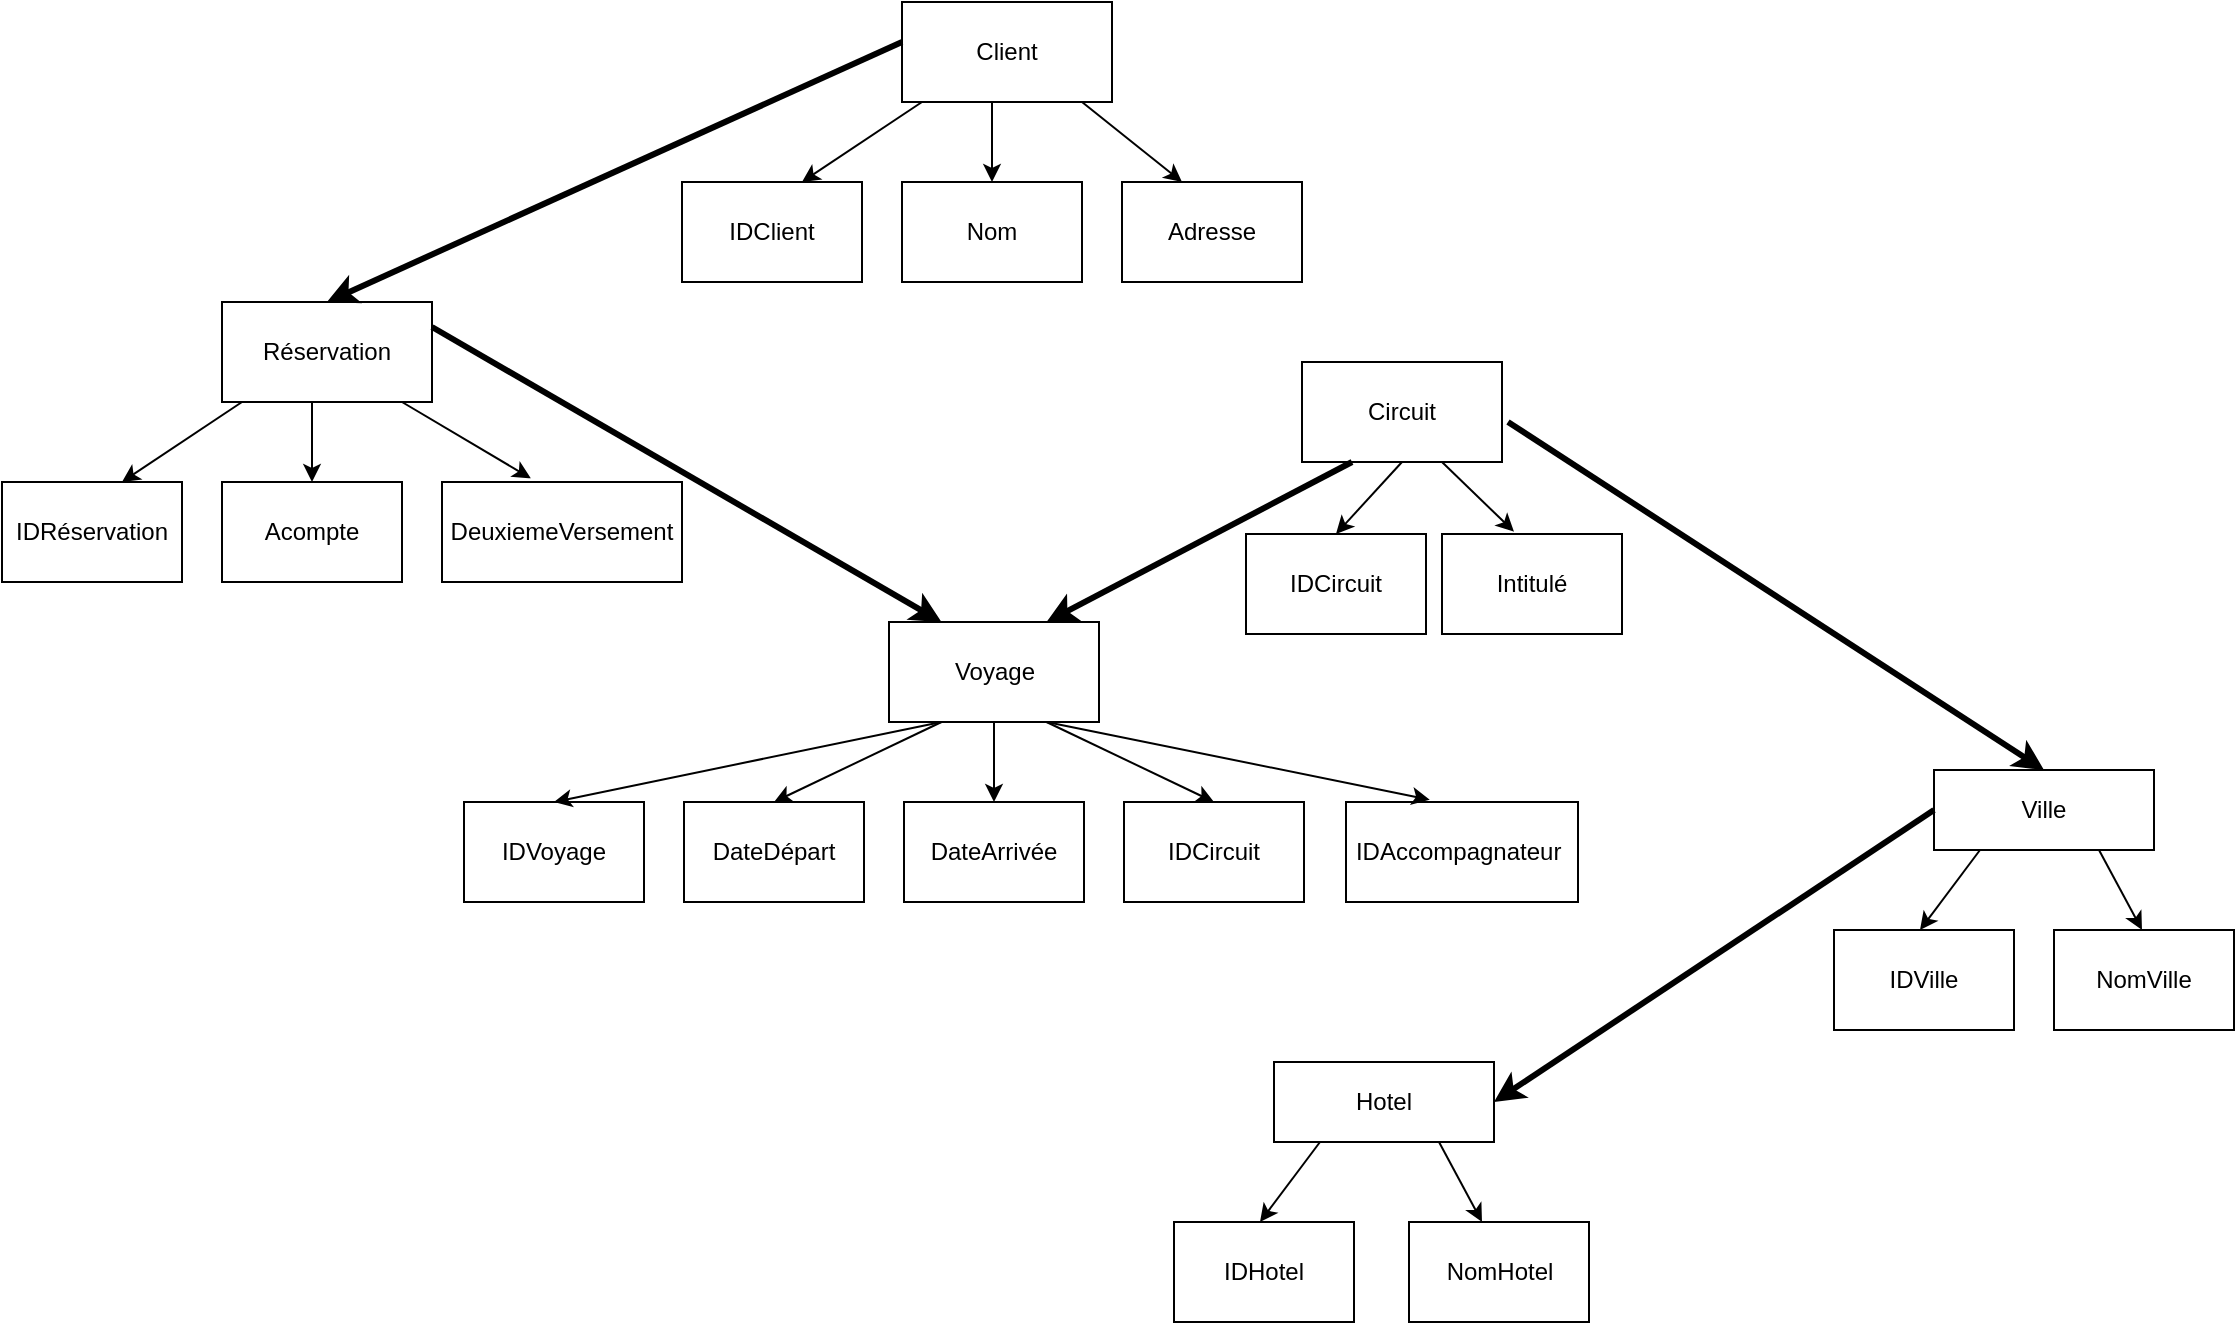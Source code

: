 <mxfile version="28.2.4">
  <diagram name="Page-1" id="kHQ-dRS-PviATXGabiS1">
    <mxGraphModel dx="1287" dy="824" grid="0" gridSize="10" guides="1" tooltips="1" connect="1" arrows="1" fold="1" page="0" pageScale="1" pageWidth="827" pageHeight="1169" math="0" shadow="0">
      <root>
        <mxCell id="0" />
        <mxCell id="1" parent="0" />
        <mxCell id="-93QlUyqvvpyU7iKsGma-2" value="Client" style="rounded=0;whiteSpace=wrap;html=1;" vertex="1" parent="1">
          <mxGeometry x="524" y="30" width="105" height="50" as="geometry" />
        </mxCell>
        <mxCell id="-93QlUyqvvpyU7iKsGma-3" value="Ville" style="rounded=0;whiteSpace=wrap;html=1;" vertex="1" parent="1">
          <mxGeometry x="1040" y="414" width="110" height="40" as="geometry" />
        </mxCell>
        <mxCell id="-93QlUyqvvpyU7iKsGma-6" value="IDClient" style="rounded=0;whiteSpace=wrap;html=1;" vertex="1" parent="1">
          <mxGeometry x="414" y="120" width="90" height="50" as="geometry" />
        </mxCell>
        <mxCell id="-93QlUyqvvpyU7iKsGma-8" value="Nom" style="rounded=0;whiteSpace=wrap;html=1;" vertex="1" parent="1">
          <mxGeometry x="524" y="120" width="90" height="50" as="geometry" />
        </mxCell>
        <mxCell id="-93QlUyqvvpyU7iKsGma-9" value="Adresse" style="rounded=0;whiteSpace=wrap;html=1;" vertex="1" parent="1">
          <mxGeometry x="634" y="120" width="90" height="50" as="geometry" />
        </mxCell>
        <mxCell id="-93QlUyqvvpyU7iKsGma-10" value="" style="endArrow=classic;html=1;rounded=0;" edge="1" parent="1">
          <mxGeometry width="50" height="50" relative="1" as="geometry">
            <mxPoint x="534" y="80" as="sourcePoint" />
            <mxPoint x="474" y="120" as="targetPoint" />
          </mxGeometry>
        </mxCell>
        <mxCell id="-93QlUyqvvpyU7iKsGma-11" value="" style="endArrow=classic;html=1;rounded=0;" edge="1" parent="1">
          <mxGeometry width="50" height="50" relative="1" as="geometry">
            <mxPoint x="569" y="80" as="sourcePoint" />
            <mxPoint x="569" y="120" as="targetPoint" />
          </mxGeometry>
        </mxCell>
        <mxCell id="-93QlUyqvvpyU7iKsGma-12" value="" style="endArrow=classic;html=1;rounded=0;" edge="1" parent="1">
          <mxGeometry width="50" height="50" relative="1" as="geometry">
            <mxPoint x="614" y="80" as="sourcePoint" />
            <mxPoint x="664" y="120" as="targetPoint" />
          </mxGeometry>
        </mxCell>
        <mxCell id="-93QlUyqvvpyU7iKsGma-15" value="" style="endArrow=classic;html=1;rounded=0;" edge="1" parent="1">
          <mxGeometry width="50" height="50" relative="1" as="geometry">
            <mxPoint x="1063" y="454" as="sourcePoint" />
            <mxPoint x="1033" y="494" as="targetPoint" />
          </mxGeometry>
        </mxCell>
        <mxCell id="-93QlUyqvvpyU7iKsGma-16" value="" style="endArrow=classic;html=1;rounded=0;exitX=0.75;exitY=1;exitDx=0;exitDy=0;" edge="1" parent="1" source="-93QlUyqvvpyU7iKsGma-3">
          <mxGeometry width="50" height="50" relative="1" as="geometry">
            <mxPoint x="1164" y="494" as="sourcePoint" />
            <mxPoint x="1144" y="494" as="targetPoint" />
          </mxGeometry>
        </mxCell>
        <mxCell id="-93QlUyqvvpyU7iKsGma-19" value="IDVille" style="rounded=0;whiteSpace=wrap;html=1;" vertex="1" parent="1">
          <mxGeometry x="990" y="494" width="90" height="50" as="geometry" />
        </mxCell>
        <mxCell id="-93QlUyqvvpyU7iKsGma-20" value="NomVille" style="rounded=0;whiteSpace=wrap;html=1;" vertex="1" parent="1">
          <mxGeometry x="1100" y="494" width="90" height="50" as="geometry" />
        </mxCell>
        <mxCell id="-93QlUyqvvpyU7iKsGma-26" value="Hotel" style="rounded=0;whiteSpace=wrap;html=1;" vertex="1" parent="1">
          <mxGeometry x="710" y="560" width="110" height="40" as="geometry" />
        </mxCell>
        <mxCell id="-93QlUyqvvpyU7iKsGma-27" value="" style="endArrow=classic;html=1;rounded=0;" edge="1" parent="1">
          <mxGeometry width="50" height="50" relative="1" as="geometry">
            <mxPoint x="733" y="600" as="sourcePoint" />
            <mxPoint x="703" y="640" as="targetPoint" />
          </mxGeometry>
        </mxCell>
        <mxCell id="-93QlUyqvvpyU7iKsGma-28" value="" style="endArrow=classic;html=1;rounded=0;exitX=0.75;exitY=1;exitDx=0;exitDy=0;" edge="1" parent="1" source="-93QlUyqvvpyU7iKsGma-26">
          <mxGeometry width="50" height="50" relative="1" as="geometry">
            <mxPoint x="834" y="640" as="sourcePoint" />
            <mxPoint x="814" y="640" as="targetPoint" />
          </mxGeometry>
        </mxCell>
        <mxCell id="-93QlUyqvvpyU7iKsGma-29" value="IDHotel" style="rounded=0;whiteSpace=wrap;html=1;" vertex="1" parent="1">
          <mxGeometry x="660" y="640" width="90" height="50" as="geometry" />
        </mxCell>
        <mxCell id="-93QlUyqvvpyU7iKsGma-30" value="NomHotel" style="rounded=0;whiteSpace=wrap;html=1;" vertex="1" parent="1">
          <mxGeometry x="777.5" y="640" width="90" height="50" as="geometry" />
        </mxCell>
        <mxCell id="-93QlUyqvvpyU7iKsGma-32" value="Voyage" style="rounded=0;whiteSpace=wrap;html=1;" vertex="1" parent="1">
          <mxGeometry x="517.5" y="340" width="105" height="50" as="geometry" />
        </mxCell>
        <mxCell id="-93QlUyqvvpyU7iKsGma-33" value="IDVoyage" style="rounded=0;whiteSpace=wrap;html=1;" vertex="1" parent="1">
          <mxGeometry x="305" y="430" width="90" height="50" as="geometry" />
        </mxCell>
        <mxCell id="-93QlUyqvvpyU7iKsGma-34" value="DateDépart" style="rounded=0;whiteSpace=wrap;html=1;" vertex="1" parent="1">
          <mxGeometry x="415" y="430" width="90" height="50" as="geometry" />
        </mxCell>
        <mxCell id="-93QlUyqvvpyU7iKsGma-35" value="DateArrivée" style="rounded=0;whiteSpace=wrap;html=1;" vertex="1" parent="1">
          <mxGeometry x="525" y="430" width="90" height="50" as="geometry" />
        </mxCell>
        <mxCell id="-93QlUyqvvpyU7iKsGma-36" value="" style="endArrow=classic;html=1;rounded=0;exitX=0.25;exitY=1;exitDx=0;exitDy=0;entryX=0.5;entryY=0;entryDx=0;entryDy=0;" edge="1" parent="1" source="-93QlUyqvvpyU7iKsGma-32" target="-93QlUyqvvpyU7iKsGma-33">
          <mxGeometry width="50" height="50" relative="1" as="geometry">
            <mxPoint x="452.5" y="390" as="sourcePoint" />
            <mxPoint x="392.5" y="430" as="targetPoint" />
          </mxGeometry>
        </mxCell>
        <mxCell id="-93QlUyqvvpyU7iKsGma-37" value="" style="endArrow=classic;html=1;rounded=0;exitX=0.5;exitY=1;exitDx=0;exitDy=0;entryX=0.5;entryY=0;entryDx=0;entryDy=0;" edge="1" parent="1" source="-93QlUyqvvpyU7iKsGma-32" target="-93QlUyqvvpyU7iKsGma-35">
          <mxGeometry width="50" height="50" relative="1" as="geometry">
            <mxPoint x="487.5" y="390" as="sourcePoint" />
            <mxPoint x="487.5" y="430" as="targetPoint" />
          </mxGeometry>
        </mxCell>
        <mxCell id="-93QlUyqvvpyU7iKsGma-38" value="" style="endArrow=classic;html=1;rounded=0;entryX=0.5;entryY=0;entryDx=0;entryDy=0;exitX=0.75;exitY=1;exitDx=0;exitDy=0;" edge="1" parent="1" source="-93QlUyqvvpyU7iKsGma-32" target="-93QlUyqvvpyU7iKsGma-40">
          <mxGeometry width="50" height="50" relative="1" as="geometry">
            <mxPoint x="532.5" y="390" as="sourcePoint" />
            <mxPoint x="582.5" y="430" as="targetPoint" />
          </mxGeometry>
        </mxCell>
        <mxCell id="-93QlUyqvvpyU7iKsGma-40" value="IDCircuit" style="rounded=0;whiteSpace=wrap;html=1;" vertex="1" parent="1">
          <mxGeometry x="635" y="430" width="90" height="50" as="geometry" />
        </mxCell>
        <mxCell id="-93QlUyqvvpyU7iKsGma-42" value="" style="endArrow=classic;html=1;rounded=0;exitX=0.25;exitY=1;exitDx=0;exitDy=0;entryX=0.5;entryY=0;entryDx=0;entryDy=0;" edge="1" parent="1" source="-93QlUyqvvpyU7iKsGma-32" target="-93QlUyqvvpyU7iKsGma-34">
          <mxGeometry width="50" height="50" relative="1" as="geometry">
            <mxPoint x="515" y="430" as="sourcePoint" />
            <mxPoint x="567" y="470" as="targetPoint" />
          </mxGeometry>
        </mxCell>
        <mxCell id="-93QlUyqvvpyU7iKsGma-43" value="IDAccompagnateur&amp;nbsp;" style="rounded=0;whiteSpace=wrap;html=1;" vertex="1" parent="1">
          <mxGeometry x="746" y="430" width="116" height="50" as="geometry" />
        </mxCell>
        <mxCell id="-93QlUyqvvpyU7iKsGma-44" value="" style="endArrow=classic;html=1;rounded=0;entryX=0.361;entryY=-0.023;entryDx=0;entryDy=0;exitX=0.75;exitY=1;exitDx=0;exitDy=0;entryPerimeter=0;" edge="1" parent="1" source="-93QlUyqvvpyU7iKsGma-32" target="-93QlUyqvvpyU7iKsGma-43">
          <mxGeometry width="50" height="50" relative="1" as="geometry">
            <mxPoint x="695" y="390" as="sourcePoint" />
            <mxPoint x="779" y="430" as="targetPoint" />
          </mxGeometry>
        </mxCell>
        <mxCell id="-93QlUyqvvpyU7iKsGma-45" value="Réservation" style="rounded=0;whiteSpace=wrap;html=1;" vertex="1" parent="1">
          <mxGeometry x="184" y="180" width="105" height="50" as="geometry" />
        </mxCell>
        <mxCell id="-93QlUyqvvpyU7iKsGma-46" value="IDRéservation" style="rounded=0;whiteSpace=wrap;html=1;" vertex="1" parent="1">
          <mxGeometry x="74" y="270" width="90" height="50" as="geometry" />
        </mxCell>
        <mxCell id="-93QlUyqvvpyU7iKsGma-47" value="Acompte" style="rounded=0;whiteSpace=wrap;html=1;" vertex="1" parent="1">
          <mxGeometry x="184" y="270" width="90" height="50" as="geometry" />
        </mxCell>
        <mxCell id="-93QlUyqvvpyU7iKsGma-48" value="DeuxiemeVersement" style="rounded=0;whiteSpace=wrap;html=1;" vertex="1" parent="1">
          <mxGeometry x="294" y="270" width="120" height="50" as="geometry" />
        </mxCell>
        <mxCell id="-93QlUyqvvpyU7iKsGma-49" value="" style="endArrow=classic;html=1;rounded=0;" edge="1" parent="1">
          <mxGeometry width="50" height="50" relative="1" as="geometry">
            <mxPoint x="194" y="230" as="sourcePoint" />
            <mxPoint x="134" y="270" as="targetPoint" />
          </mxGeometry>
        </mxCell>
        <mxCell id="-93QlUyqvvpyU7iKsGma-50" value="" style="endArrow=classic;html=1;rounded=0;" edge="1" parent="1">
          <mxGeometry width="50" height="50" relative="1" as="geometry">
            <mxPoint x="229" y="230" as="sourcePoint" />
            <mxPoint x="229" y="270" as="targetPoint" />
          </mxGeometry>
        </mxCell>
        <mxCell id="-93QlUyqvvpyU7iKsGma-51" value="" style="endArrow=classic;html=1;rounded=0;entryX=0.37;entryY=-0.037;entryDx=0;entryDy=0;entryPerimeter=0;" edge="1" parent="1" target="-93QlUyqvvpyU7iKsGma-48">
          <mxGeometry width="50" height="50" relative="1" as="geometry">
            <mxPoint x="274" y="230" as="sourcePoint" />
            <mxPoint x="334" y="266" as="targetPoint" />
          </mxGeometry>
        </mxCell>
        <mxCell id="-93QlUyqvvpyU7iKsGma-52" value="Circuit" style="rounded=0;whiteSpace=wrap;html=1;strokeWidth=1;" vertex="1" parent="1">
          <mxGeometry x="724" y="210" width="100" height="50" as="geometry" />
        </mxCell>
        <mxCell id="-93QlUyqvvpyU7iKsGma-54" value="" style="endArrow=classic;html=1;rounded=0;exitX=0.25;exitY=1;exitDx=0;exitDy=0;entryX=0.75;entryY=0;entryDx=0;entryDy=0;strokeWidth=3;" edge="1" parent="1" source="-93QlUyqvvpyU7iKsGma-52" target="-93QlUyqvvpyU7iKsGma-32">
          <mxGeometry width="50" height="50" relative="1" as="geometry">
            <mxPoint x="681" y="-230" as="sourcePoint" />
            <mxPoint x="946" y="250" as="targetPoint" />
          </mxGeometry>
        </mxCell>
        <mxCell id="-93QlUyqvvpyU7iKsGma-55" value="" style="endArrow=classic;html=1;rounded=0;entryX=0.4;entryY=-0.023;entryDx=0;entryDy=0;entryPerimeter=0;" edge="1" parent="1" target="-93QlUyqvvpyU7iKsGma-56">
          <mxGeometry width="50" height="50" relative="1" as="geometry">
            <mxPoint x="794" y="260" as="sourcePoint" />
            <mxPoint x="834" y="300" as="targetPoint" />
          </mxGeometry>
        </mxCell>
        <mxCell id="-93QlUyqvvpyU7iKsGma-56" value="Intitulé" style="rounded=0;whiteSpace=wrap;html=1;" vertex="1" parent="1">
          <mxGeometry x="794" y="296" width="90" height="50" as="geometry" />
        </mxCell>
        <mxCell id="-93QlUyqvvpyU7iKsGma-60" value="" style="endArrow=classic;html=1;rounded=0;entryX=0.5;entryY=0;entryDx=0;entryDy=0;strokeWidth=3;" edge="1" parent="1" target="-93QlUyqvvpyU7iKsGma-45">
          <mxGeometry width="50" height="50" relative="1" as="geometry">
            <mxPoint x="524" y="50" as="sourcePoint" />
            <mxPoint x="384" y="180" as="targetPoint" />
          </mxGeometry>
        </mxCell>
        <mxCell id="-93QlUyqvvpyU7iKsGma-61" value="" style="endArrow=classic;html=1;rounded=0;exitX=1;exitY=0.25;exitDx=0;exitDy=0;entryX=0.25;entryY=0;entryDx=0;entryDy=0;startSize=6;curved=0;strokeWidth=3;" edge="1" parent="1" source="-93QlUyqvvpyU7iKsGma-45" target="-93QlUyqvvpyU7iKsGma-32">
          <mxGeometry width="50" height="50" relative="1" as="geometry">
            <mxPoint x="410" y="410" as="sourcePoint" />
            <mxPoint x="760" y="270" as="targetPoint" />
          </mxGeometry>
        </mxCell>
        <mxCell id="-93QlUyqvvpyU7iKsGma-62" value="" style="endArrow=classic;html=1;rounded=0;exitX=1;exitY=0.25;exitDx=0;exitDy=0;startSize=6;curved=0;strokeWidth=3;entryX=0.5;entryY=0;entryDx=0;entryDy=0;" edge="1" parent="1" target="-93QlUyqvvpyU7iKsGma-3">
          <mxGeometry width="50" height="50" relative="1" as="geometry">
            <mxPoint x="827" y="240" as="sourcePoint" />
            <mxPoint x="987" y="330" as="targetPoint" />
          </mxGeometry>
        </mxCell>
        <mxCell id="-93QlUyqvvpyU7iKsGma-63" value="" style="endArrow=classic;html=1;rounded=0;exitX=0;exitY=0.5;exitDx=0;exitDy=0;startSize=6;curved=0;strokeWidth=3;entryX=1;entryY=0.5;entryDx=0;entryDy=0;" edge="1" parent="1" source="-93QlUyqvvpyU7iKsGma-3" target="-93QlUyqvvpyU7iKsGma-26">
          <mxGeometry width="50" height="50" relative="1" as="geometry">
            <mxPoint x="1077" y="340" as="sourcePoint" />
            <mxPoint x="1270" y="390" as="targetPoint" />
          </mxGeometry>
        </mxCell>
        <mxCell id="-93QlUyqvvpyU7iKsGma-66" value="IDCircuit" style="rounded=0;whiteSpace=wrap;html=1;" vertex="1" parent="1">
          <mxGeometry x="696" y="296" width="90" height="50" as="geometry" />
        </mxCell>
        <mxCell id="-93QlUyqvvpyU7iKsGma-67" value="" style="endArrow=classic;html=1;rounded=0;entryX=0.5;entryY=0;entryDx=0;entryDy=0;exitX=0.5;exitY=1;exitDx=0;exitDy=0;" edge="1" parent="1" source="-93QlUyqvvpyU7iKsGma-52" target="-93QlUyqvvpyU7iKsGma-66">
          <mxGeometry width="50" height="50" relative="1" as="geometry">
            <mxPoint x="764" y="272" as="sourcePoint" />
            <mxPoint x="800" y="307" as="targetPoint" />
          </mxGeometry>
        </mxCell>
      </root>
    </mxGraphModel>
  </diagram>
</mxfile>
